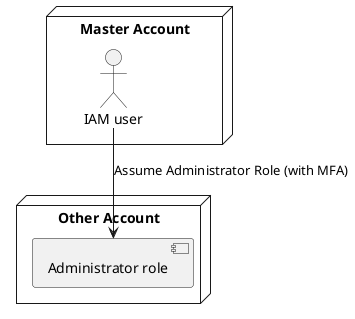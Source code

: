 @startuml

node master as "Master Account" {
    actor user as "IAM user"
}
node other as "Other Account" {
    component role as "Administrator role"
}

user --> role : Assume Administrator Role (with MFA)

@enduml